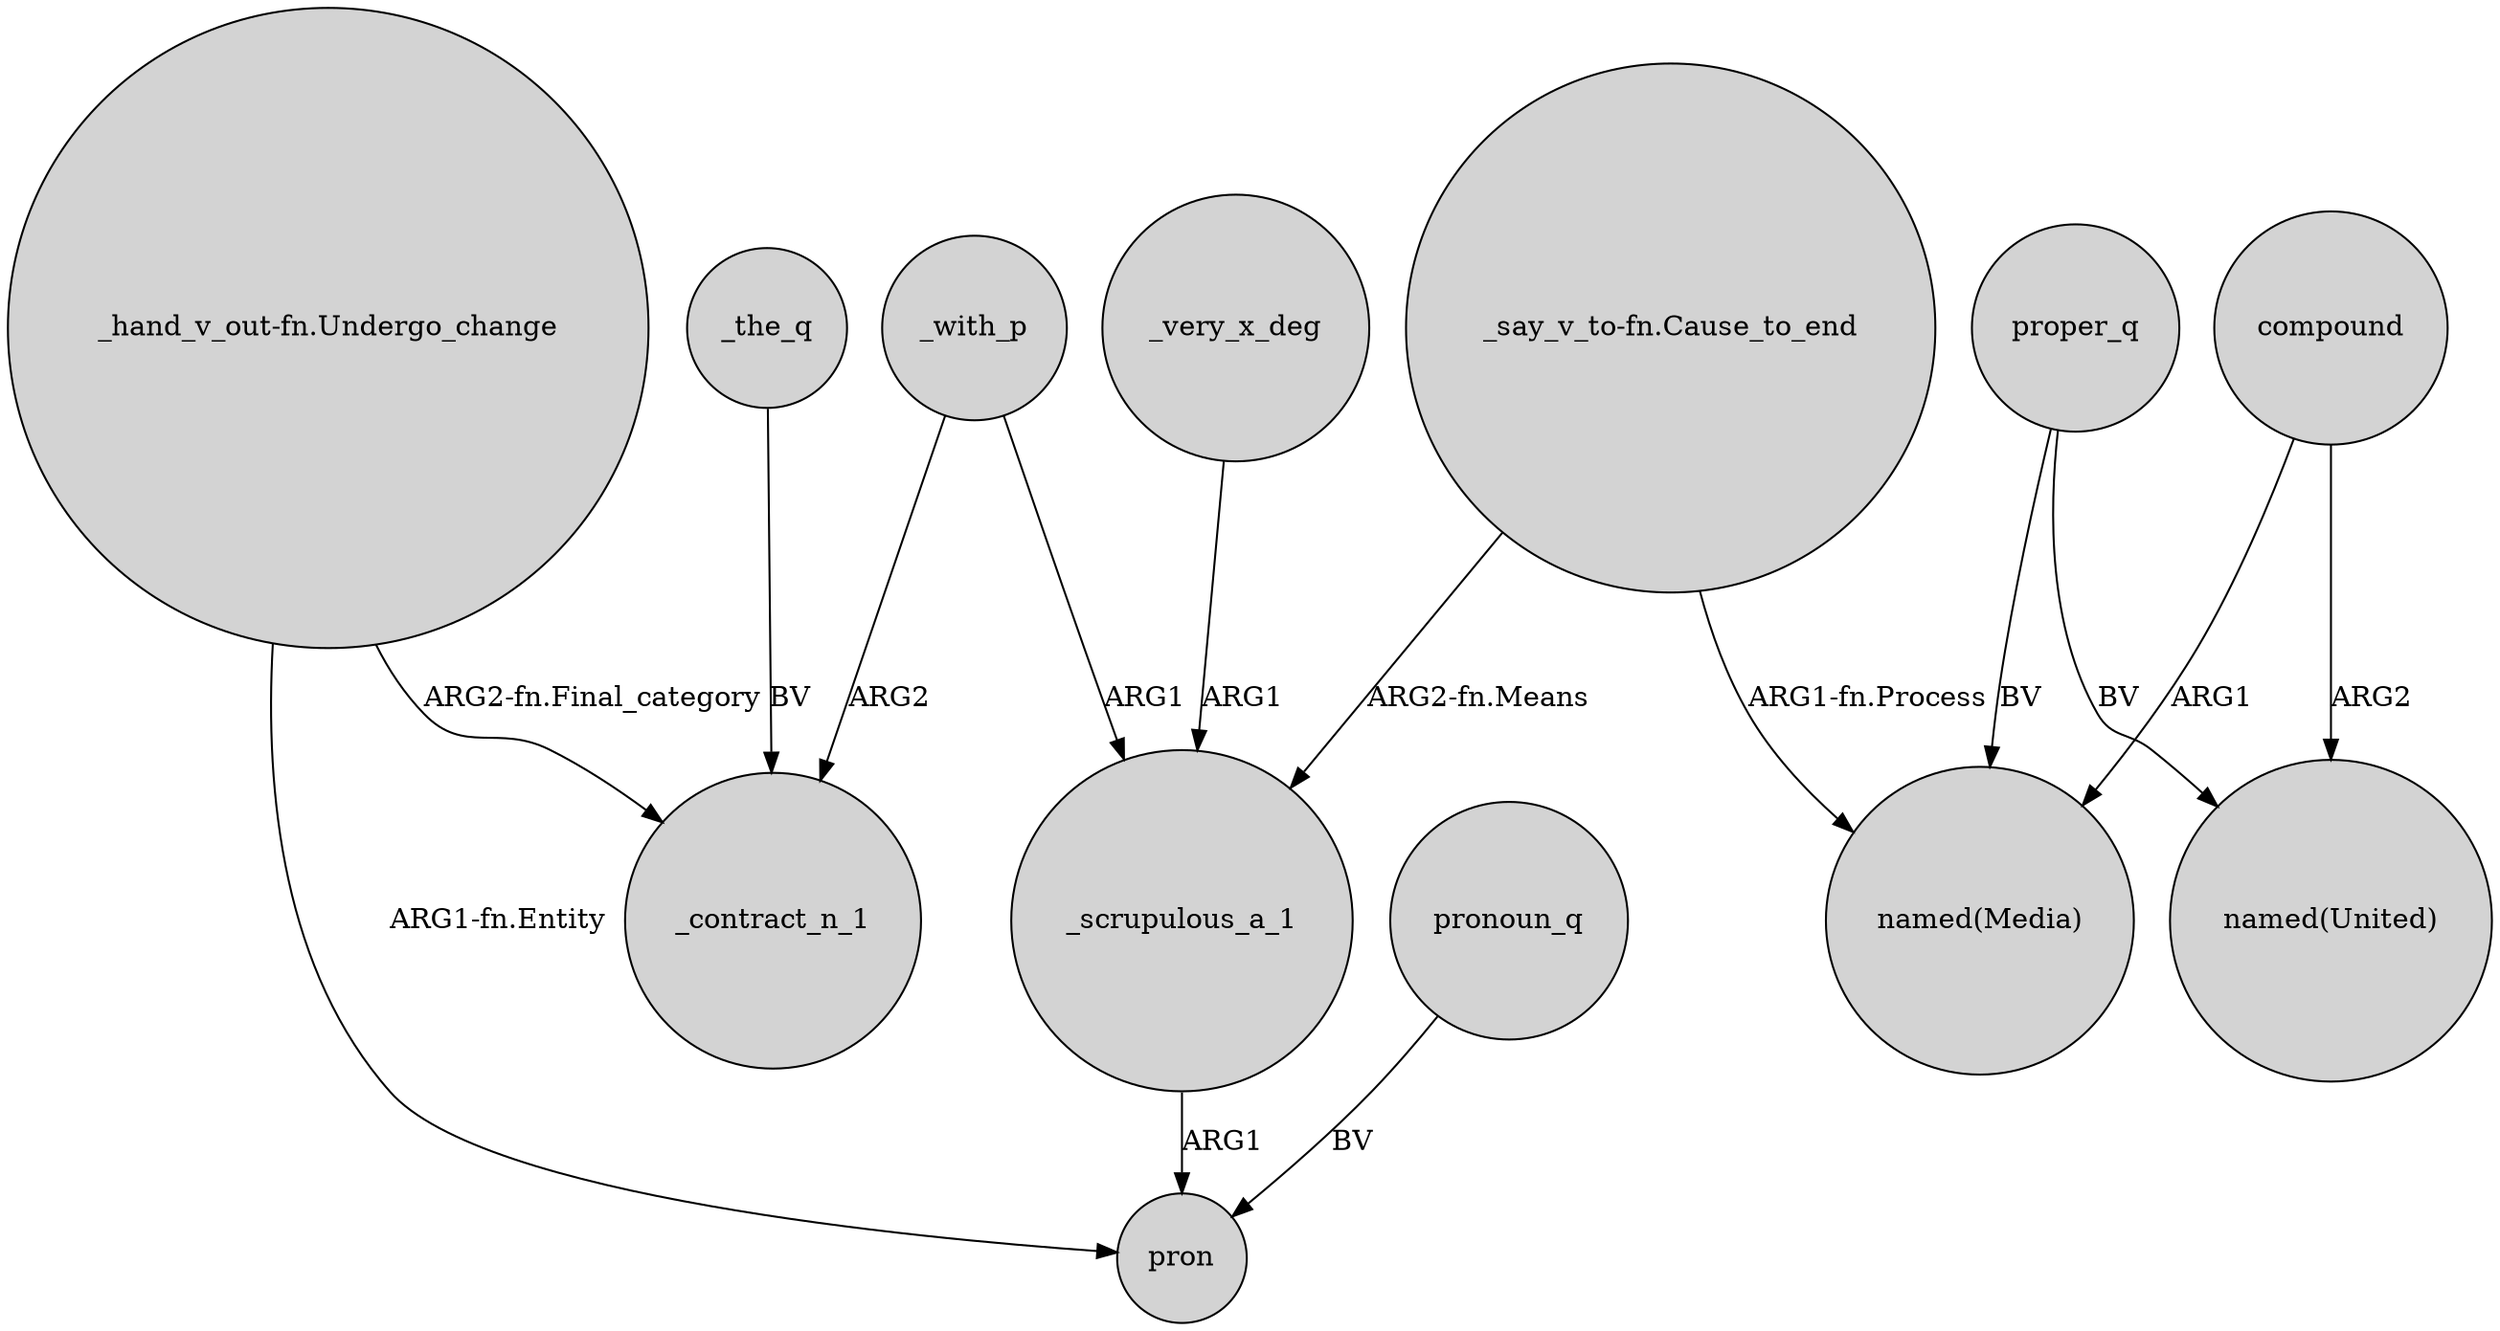 digraph {
	node [shape=circle style=filled]
	"_hand_v_out-fn.Undergo_change" -> _contract_n_1 [label="ARG2-fn.Final_category"]
	_with_p -> _contract_n_1 [label=ARG2]
	"_say_v_to-fn.Cause_to_end" -> "named(Media)" [label="ARG1-fn.Process"]
	_very_x_deg -> _scrupulous_a_1 [label=ARG1]
	_scrupulous_a_1 -> pron [label=ARG1]
	_with_p -> _scrupulous_a_1 [label=ARG1]
	compound -> "named(United)" [label=ARG2]
	proper_q -> "named(United)" [label=BV]
	_the_q -> _contract_n_1 [label=BV]
	proper_q -> "named(Media)" [label=BV]
	pronoun_q -> pron [label=BV]
	"_say_v_to-fn.Cause_to_end" -> _scrupulous_a_1 [label="ARG2-fn.Means"]
	"_hand_v_out-fn.Undergo_change" -> pron [label="ARG1-fn.Entity"]
	compound -> "named(Media)" [label=ARG1]
}
